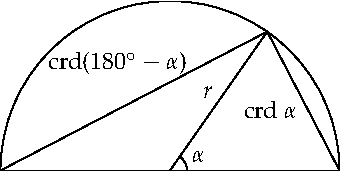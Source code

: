 settings.tex="pdflatex";

texpreamble("\usepackage{amsmath}
\usepackage{amsthm,amssymb}
\usepackage{mathpazo}
\usepackage[svgnames]{xcolor}
");
import graph;

size(170);

pair O=(0,0);
pair A=(1,0);
pair B=-A;
pair C=dir(55);

draw(arc(O,A,B));


draw(O--C--B--A--C);

draw("$\alpha$",arc(O,0.1A,0.1C));

draw("$r$",C--O);

draw("crd $\alpha$",C--A);
draw(Label("crd($180^\circ-\alpha$)",Relative(0.4)),C--B,2dir(27.5+90));